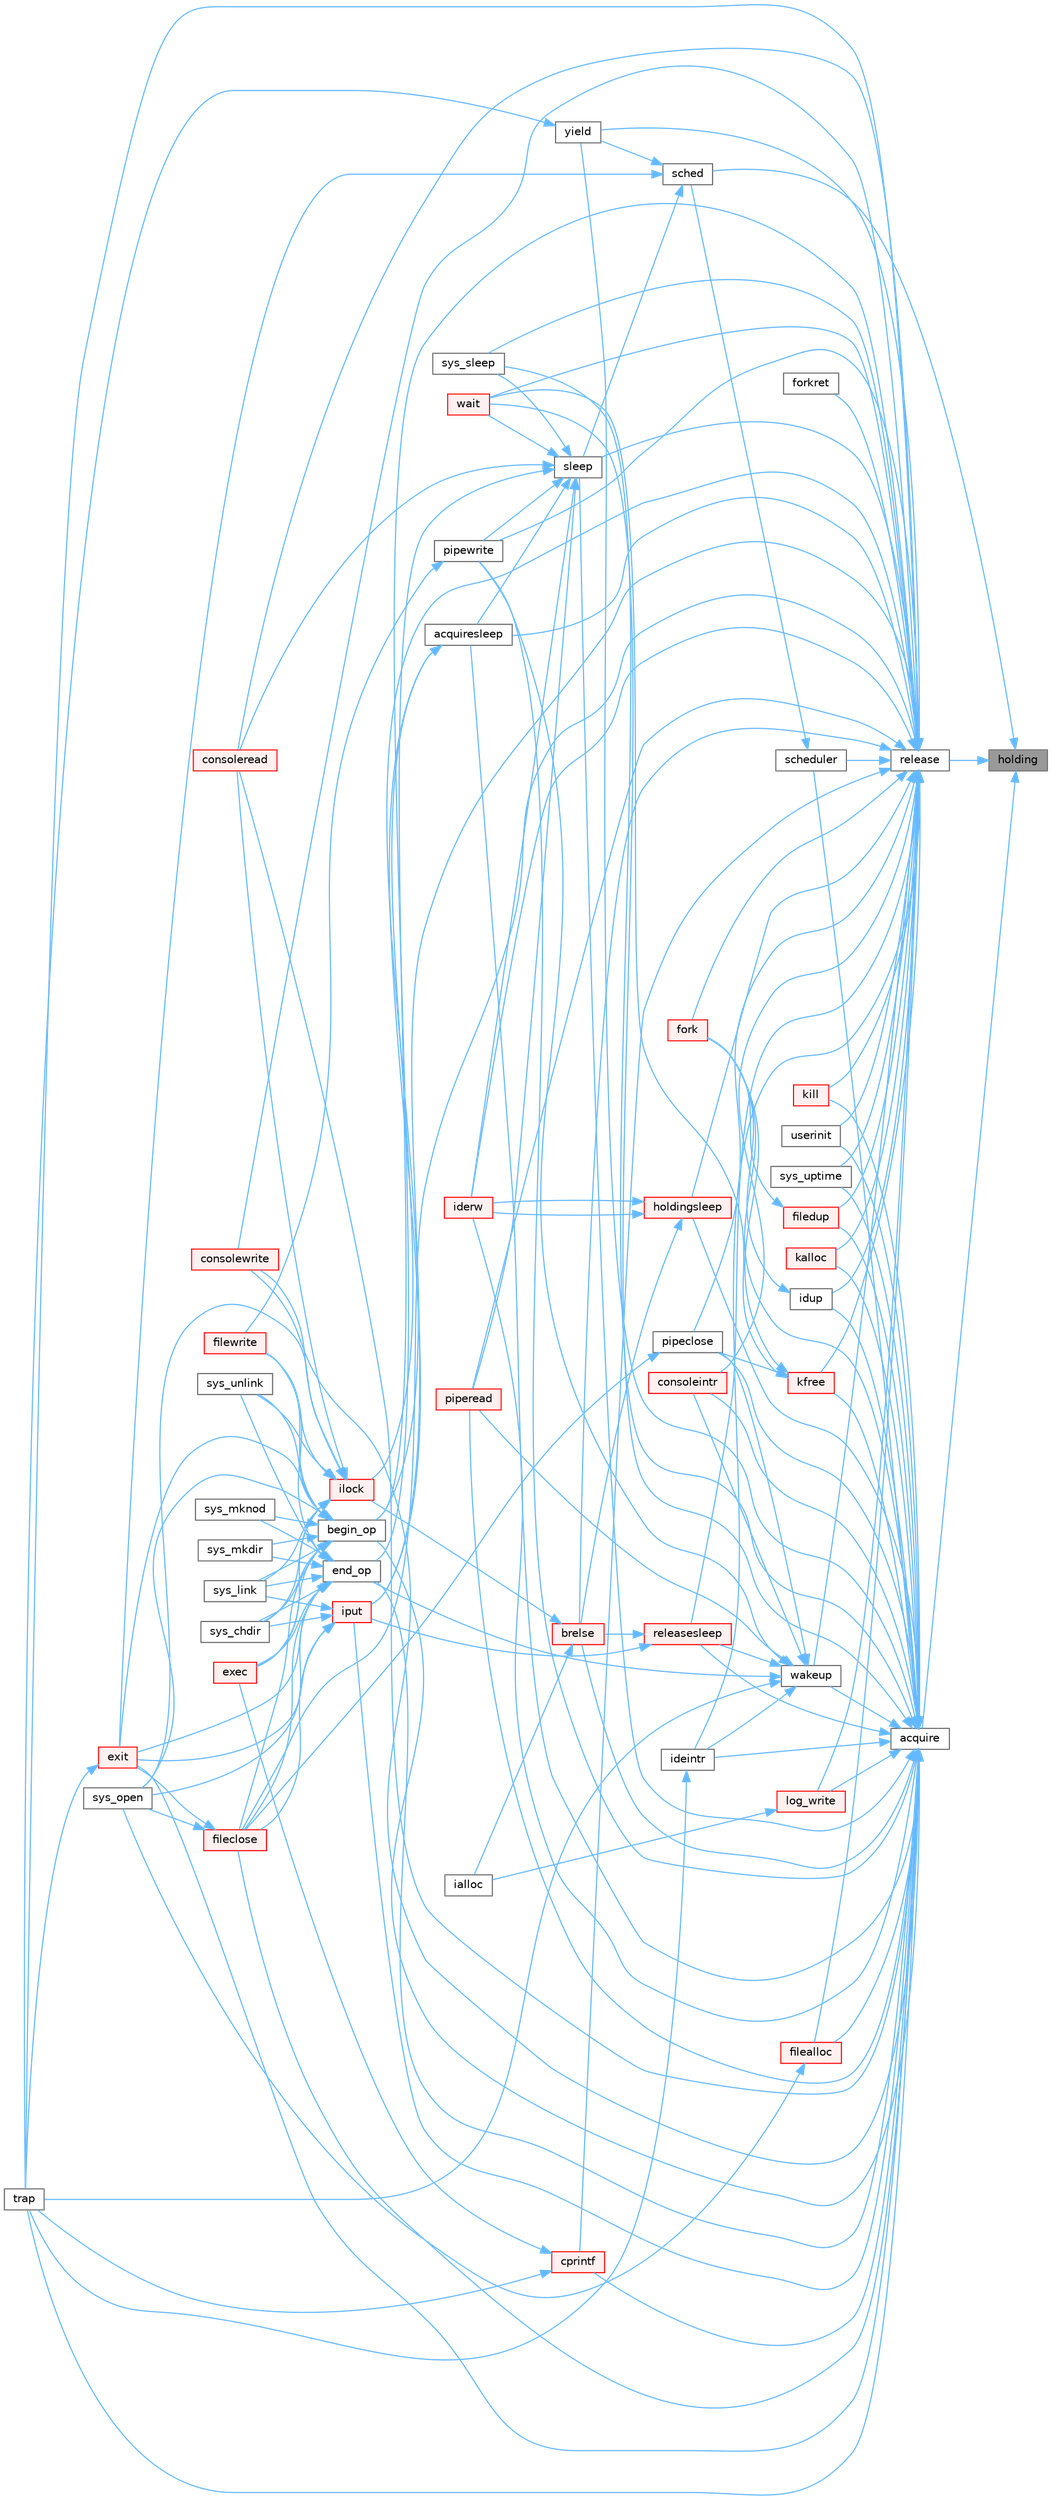 digraph "holding"
{
 // LATEX_PDF_SIZE
  bgcolor="transparent";
  edge [fontname=Helvetica,fontsize=10,labelfontname=Helvetica,labelfontsize=10];
  node [fontname=Helvetica,fontsize=10,shape=box,height=0.2,width=0.4];
  rankdir="RL";
  Node1 [id="Node000001",label="holding",height=0.2,width=0.4,color="gray40", fillcolor="grey60", style="filled", fontcolor="black",tooltip=" "];
  Node1 -> Node2 [id="edge1_Node000001_Node000002",dir="back",color="steelblue1",style="solid",tooltip=" "];
  Node2 [id="Node000002",label="acquire",height=0.2,width=0.4,color="grey40", fillcolor="white", style="filled",URL="$d3/d2d/spinlock_8c.html#aed377f16a085b00de3a4b32392adbdfb",tooltip=" "];
  Node2 -> Node3 [id="edge2_Node000002_Node000003",dir="back",color="steelblue1",style="solid",tooltip=" "];
  Node3 [id="Node000003",label="acquiresleep",height=0.2,width=0.4,color="grey40", fillcolor="white", style="filled",URL="$d8/dd1/sleeplock_8c.html#aaad2d7a86d4859982dd9a132f5128ff2",tooltip=" "];
  Node3 -> Node4 [id="edge3_Node000003_Node000004",dir="back",color="steelblue1",style="solid",tooltip=" "];
  Node4 [id="Node000004",label="ilock",height=0.2,width=0.4,color="red", fillcolor="#FFF0F0", style="filled",URL="$d2/d5a/fs_8c.html#aed28187406d84a3aa71f10c6235a03ec",tooltip=" "];
  Node4 -> Node5 [id="edge4_Node000004_Node000005",dir="back",color="steelblue1",style="solid",tooltip=" "];
  Node5 [id="Node000005",label="consoleread",height=0.2,width=0.4,color="red", fillcolor="#FFF0F0", style="filled",URL="$d0/d56/console_8c.html#a28ac85a90987662e306ca8efbfe16074",tooltip=" "];
  Node4 -> Node7 [id="edge5_Node000004_Node000007",dir="back",color="steelblue1",style="solid",tooltip=" "];
  Node7 [id="Node000007",label="consolewrite",height=0.2,width=0.4,color="red", fillcolor="#FFF0F0", style="filled",URL="$d0/d56/console_8c.html#a6af7eb39268127d389792cec37785666",tooltip=" "];
  Node4 -> Node8 [id="edge6_Node000004_Node000008",dir="back",color="steelblue1",style="solid",tooltip=" "];
  Node8 [id="Node000008",label="exec",height=0.2,width=0.4,color="red", fillcolor="#FFF0F0", style="filled",URL="$df/dc9/exec_8c.html#ace32454ed0d37834dcb1cb4f8b727e6e",tooltip=" "];
  Node4 -> Node14 [id="edge7_Node000004_Node000014",dir="back",color="steelblue1",style="solid",tooltip=" "];
  Node14 [id="Node000014",label="filewrite",height=0.2,width=0.4,color="red", fillcolor="#FFF0F0", style="filled",URL="$d6/d13/file_8c.html#ab8de757a0a9f58dcc6511ea5e46ebb88",tooltip=" "];
  Node4 -> Node16 [id="edge8_Node000004_Node000016",dir="back",color="steelblue1",style="solid",tooltip=" "];
  Node16 [id="Node000016",label="sys_chdir",height=0.2,width=0.4,color="grey40", fillcolor="white", style="filled",URL="$d1/d14/sysfile_8c.html#ad1c5f8693cb35b9605fee09eebdda640",tooltip=" "];
  Node4 -> Node17 [id="edge9_Node000004_Node000017",dir="back",color="steelblue1",style="solid",tooltip=" "];
  Node17 [id="Node000017",label="sys_link",height=0.2,width=0.4,color="grey40", fillcolor="white", style="filled",URL="$d1/d14/sysfile_8c.html#a759600870314007ac558871239122fb7",tooltip=" "];
  Node4 -> Node18 [id="edge10_Node000004_Node000018",dir="back",color="steelblue1",style="solid",tooltip=" "];
  Node18 [id="Node000018",label="sys_open",height=0.2,width=0.4,color="grey40", fillcolor="white", style="filled",URL="$d1/d14/sysfile_8c.html#a74e45efc661ca17c068bc283b3842e6d",tooltip=" "];
  Node4 -> Node19 [id="edge11_Node000004_Node000019",dir="back",color="steelblue1",style="solid",tooltip=" "];
  Node19 [id="Node000019",label="sys_unlink",height=0.2,width=0.4,color="grey40", fillcolor="white", style="filled",URL="$d1/d14/sysfile_8c.html#ae1e58ee11d41f643929520d8c1640da7",tooltip=" "];
  Node3 -> Node20 [id="edge12_Node000003_Node000020",dir="back",color="steelblue1",style="solid",tooltip=" "];
  Node20 [id="Node000020",label="iput",height=0.2,width=0.4,color="red", fillcolor="#FFF0F0", style="filled",URL="$d2/d5a/fs_8c.html#ab3c447f135c68e4c3c1f8d5866f6e77b",tooltip=" "];
  Node20 -> Node22 [id="edge13_Node000020_Node000022",dir="back",color="steelblue1",style="solid",tooltip=" "];
  Node22 [id="Node000022",label="exit",height=0.2,width=0.4,color="red", fillcolor="#FFF0F0", style="filled",URL="$d3/dda/proc_8c.html#aaf98ef7cdde3a0dfb2e49919de3298b1",tooltip=" "];
  Node22 -> Node31 [id="edge14_Node000022_Node000031",dir="back",color="steelblue1",style="solid",tooltip=" "];
  Node31 [id="Node000031",label="trap",height=0.2,width=0.4,color="grey40", fillcolor="white", style="filled",URL="$dc/d6f/trap_8c.html#a372d166e36c086c91e5f5d81e5fead3a",tooltip=" "];
  Node20 -> Node34 [id="edge15_Node000020_Node000034",dir="back",color="steelblue1",style="solid",tooltip=" "];
  Node34 [id="Node000034",label="fileclose",height=0.2,width=0.4,color="red", fillcolor="#FFF0F0", style="filled",URL="$d6/d13/file_8c.html#ae557c81ab89c24219146144bb6adaa2c",tooltip=" "];
  Node34 -> Node22 [id="edge16_Node000034_Node000022",dir="back",color="steelblue1",style="solid",tooltip=" "];
  Node34 -> Node18 [id="edge17_Node000034_Node000018",dir="back",color="steelblue1",style="solid",tooltip=" "];
  Node20 -> Node16 [id="edge18_Node000020_Node000016",dir="back",color="steelblue1",style="solid",tooltip=" "];
  Node20 -> Node17 [id="edge19_Node000020_Node000017",dir="back",color="steelblue1",style="solid",tooltip=" "];
  Node2 -> Node41 [id="edge20_Node000002_Node000041",dir="back",color="steelblue1",style="solid",tooltip=" "];
  Node41 [id="Node000041",label="begin_op",height=0.2,width=0.4,color="grey40", fillcolor="white", style="filled",URL="$d7/df8/log_8c.html#ac96aa31ffc0500e749c62c4d377c21c9",tooltip=" "];
  Node41 -> Node8 [id="edge21_Node000041_Node000008",dir="back",color="steelblue1",style="solid",tooltip=" "];
  Node41 -> Node22 [id="edge22_Node000041_Node000022",dir="back",color="steelblue1",style="solid",tooltip=" "];
  Node41 -> Node34 [id="edge23_Node000041_Node000034",dir="back",color="steelblue1",style="solid",tooltip=" "];
  Node41 -> Node14 [id="edge24_Node000041_Node000014",dir="back",color="steelblue1",style="solid",tooltip=" "];
  Node41 -> Node16 [id="edge25_Node000041_Node000016",dir="back",color="steelblue1",style="solid",tooltip=" "];
  Node41 -> Node17 [id="edge26_Node000041_Node000017",dir="back",color="steelblue1",style="solid",tooltip=" "];
  Node41 -> Node39 [id="edge27_Node000041_Node000039",dir="back",color="steelblue1",style="solid",tooltip=" "];
  Node39 [id="Node000039",label="sys_mkdir",height=0.2,width=0.4,color="grey40", fillcolor="white", style="filled",URL="$d1/d14/sysfile_8c.html#a057e5bce2de7a87ebfd2dc33967bca4a",tooltip=" "];
  Node41 -> Node40 [id="edge28_Node000041_Node000040",dir="back",color="steelblue1",style="solid",tooltip=" "];
  Node40 [id="Node000040",label="sys_mknod",height=0.2,width=0.4,color="grey40", fillcolor="white", style="filled",URL="$d1/d14/sysfile_8c.html#a25697aa3d828b5878d38170d724adb27",tooltip=" "];
  Node41 -> Node18 [id="edge29_Node000041_Node000018",dir="back",color="steelblue1",style="solid",tooltip=" "];
  Node41 -> Node19 [id="edge30_Node000041_Node000019",dir="back",color="steelblue1",style="solid",tooltip=" "];
  Node2 -> Node42 [id="edge31_Node000002_Node000042",dir="back",color="steelblue1",style="solid",tooltip=" "];
  Node42 [id="Node000042",label="brelse",height=0.2,width=0.4,color="red", fillcolor="#FFF0F0", style="filled",URL="$dc/de6/bio_8c.html#ab5335aeb503731104314321a78a6d727",tooltip=" "];
  Node42 -> Node43 [id="edge32_Node000042_Node000043",dir="back",color="steelblue1",style="solid",tooltip=" "];
  Node43 [id="Node000043",label="ialloc",height=0.2,width=0.4,color="grey40", fillcolor="white", style="filled",URL="$d2/d5a/fs_8c.html#af95049367381647bc9487af49724b869",tooltip=" "];
  Node42 -> Node4 [id="edge33_Node000042_Node000004",dir="back",color="steelblue1",style="solid",tooltip=" "];
  Node2 -> Node53 [id="edge34_Node000002_Node000053",dir="back",color="steelblue1",style="solid",tooltip=" "];
  Node53 [id="Node000053",label="consoleintr",height=0.2,width=0.4,color="red", fillcolor="#FFF0F0", style="filled",URL="$d0/d56/console_8c.html#aad3d6ca39f23bb6d2686d2967e415193",tooltip=" "];
  Node2 -> Node5 [id="edge35_Node000002_Node000005",dir="back",color="steelblue1",style="solid",tooltip=" "];
  Node2 -> Node7 [id="edge36_Node000002_Node000007",dir="back",color="steelblue1",style="solid",tooltip=" "];
  Node2 -> Node56 [id="edge37_Node000002_Node000056",dir="back",color="steelblue1",style="solid",tooltip=" "];
  Node56 [id="Node000056",label="cprintf",height=0.2,width=0.4,color="red", fillcolor="#FFF0F0", style="filled",URL="$d0/d56/console_8c.html#a90f0742d846503e4ed1804f1df421ec6",tooltip=" "];
  Node56 -> Node8 [id="edge38_Node000056_Node000008",dir="back",color="steelblue1",style="solid",tooltip=" "];
  Node56 -> Node31 [id="edge39_Node000056_Node000031",dir="back",color="steelblue1",style="solid",tooltip=" "];
  Node2 -> Node74 [id="edge40_Node000002_Node000074",dir="back",color="steelblue1",style="solid",tooltip=" "];
  Node74 [id="Node000074",label="end_op",height=0.2,width=0.4,color="grey40", fillcolor="white", style="filled",URL="$d7/df8/log_8c.html#ac0f12be0ca0de555e60b27b06a57a65b",tooltip=" "];
  Node74 -> Node8 [id="edge41_Node000074_Node000008",dir="back",color="steelblue1",style="solid",tooltip=" "];
  Node74 -> Node22 [id="edge42_Node000074_Node000022",dir="back",color="steelblue1",style="solid",tooltip=" "];
  Node74 -> Node34 [id="edge43_Node000074_Node000034",dir="back",color="steelblue1",style="solid",tooltip=" "];
  Node74 -> Node14 [id="edge44_Node000074_Node000014",dir="back",color="steelblue1",style="solid",tooltip=" "];
  Node74 -> Node16 [id="edge45_Node000074_Node000016",dir="back",color="steelblue1",style="solid",tooltip=" "];
  Node74 -> Node17 [id="edge46_Node000074_Node000017",dir="back",color="steelblue1",style="solid",tooltip=" "];
  Node74 -> Node39 [id="edge47_Node000074_Node000039",dir="back",color="steelblue1",style="solid",tooltip=" "];
  Node74 -> Node40 [id="edge48_Node000074_Node000040",dir="back",color="steelblue1",style="solid",tooltip=" "];
  Node74 -> Node18 [id="edge49_Node000074_Node000018",dir="back",color="steelblue1",style="solid",tooltip=" "];
  Node74 -> Node19 [id="edge50_Node000074_Node000019",dir="back",color="steelblue1",style="solid",tooltip=" "];
  Node2 -> Node22 [id="edge51_Node000002_Node000022",dir="back",color="steelblue1",style="solid",tooltip=" "];
  Node2 -> Node109 [id="edge52_Node000002_Node000109",dir="back",color="steelblue1",style="solid",tooltip=" "];
  Node109 [id="Node000109",label="filealloc",height=0.2,width=0.4,color="red", fillcolor="#FFF0F0", style="filled",URL="$d6/d13/file_8c.html#ac56b15561658d0e74ce1c53309b8f97d",tooltip=" "];
  Node109 -> Node18 [id="edge53_Node000109_Node000018",dir="back",color="steelblue1",style="solid",tooltip=" "];
  Node2 -> Node34 [id="edge54_Node000002_Node000034",dir="back",color="steelblue1",style="solid",tooltip=" "];
  Node2 -> Node75 [id="edge55_Node000002_Node000075",dir="back",color="steelblue1",style="solid",tooltip=" "];
  Node75 [id="Node000075",label="filedup",height=0.2,width=0.4,color="red", fillcolor="#FFF0F0", style="filled",URL="$d6/d13/file_8c.html#a9ef0346d08d8ed79ce2a9c03f9a4b4b2",tooltip=" "];
  Node75 -> Node65 [id="edge56_Node000075_Node000065",dir="back",color="steelblue1",style="solid",tooltip=" "];
  Node65 [id="Node000065",label="fork",height=0.2,width=0.4,color="red", fillcolor="#FFF0F0", style="filled",URL="$d3/dda/proc_8c.html#acd2e1ded4bb6fce4500438bf928330f4",tooltip=" "];
  Node2 -> Node65 [id="edge57_Node000002_Node000065",dir="back",color="steelblue1",style="solid",tooltip=" "];
  Node2 -> Node99 [id="edge58_Node000002_Node000099",dir="back",color="steelblue1",style="solid",tooltip=" "];
  Node99 [id="Node000099",label="holdingsleep",height=0.2,width=0.4,color="red", fillcolor="#FFF0F0", style="filled",URL="$d8/dd1/sleeplock_8c.html#a6fdbe54cbecd8fc67d74793b27adcf05",tooltip=" "];
  Node99 -> Node42 [id="edge59_Node000099_Node000042",dir="back",color="steelblue1",style="solid",tooltip=" "];
  Node99 -> Node77 [id="edge60_Node000099_Node000077",dir="back",color="steelblue1",style="solid",tooltip=" "];
  Node77 [id="Node000077",label="iderw",height=0.2,width=0.4,color="red", fillcolor="#FFF0F0", style="filled",URL="$da/d9b/memide_8c.html#a7f36b008f02088c86f76e98e05b55af5",tooltip=" "];
  Node99 -> Node77 [id="edge61_Node000099_Node000077",dir="back",color="steelblue1",style="solid",tooltip=" "];
  Node2 -> Node110 [id="edge62_Node000002_Node000110",dir="back",color="steelblue1",style="solid",tooltip=" "];
  Node110 [id="Node000110",label="ideintr",height=0.2,width=0.4,color="grey40", fillcolor="white", style="filled",URL="$da/d9b/memide_8c.html#a709693afdb9b89d848e684e7acde1f8f",tooltip=" "];
  Node110 -> Node31 [id="edge63_Node000110_Node000031",dir="back",color="steelblue1",style="solid",tooltip=" "];
  Node2 -> Node77 [id="edge64_Node000002_Node000077",dir="back",color="steelblue1",style="solid",tooltip=" "];
  Node2 -> Node111 [id="edge65_Node000002_Node000111",dir="back",color="steelblue1",style="solid",tooltip=" "];
  Node111 [id="Node000111",label="idup",height=0.2,width=0.4,color="grey40", fillcolor="white", style="filled",URL="$d2/d5a/fs_8c.html#a24a91383ab80b4b8a1ef1f4df896035c",tooltip=" "];
  Node111 -> Node65 [id="edge66_Node000111_Node000065",dir="back",color="steelblue1",style="solid",tooltip=" "];
  Node2 -> Node20 [id="edge67_Node000002_Node000020",dir="back",color="steelblue1",style="solid",tooltip=" "];
  Node2 -> Node112 [id="edge68_Node000002_Node000112",dir="back",color="steelblue1",style="solid",tooltip=" "];
  Node112 [id="Node000112",label="kalloc",height=0.2,width=0.4,color="red", fillcolor="#FFF0F0", style="filled",URL="$d4/def/kalloc_8c.html#a5e965f6365c721b5b23c12d16d45c3dc",tooltip=" "];
  Node2 -> Node81 [id="edge69_Node000002_Node000081",dir="back",color="steelblue1",style="solid",tooltip=" "];
  Node81 [id="Node000081",label="kfree",height=0.2,width=0.4,color="red", fillcolor="#FFF0F0", style="filled",URL="$d4/def/kalloc_8c.html#aced59ecf8411235f6dffc065236711a5",tooltip=" "];
  Node81 -> Node65 [id="edge70_Node000081_Node000065",dir="back",color="steelblue1",style="solid",tooltip=" "];
  Node81 -> Node85 [id="edge71_Node000081_Node000085",dir="back",color="steelblue1",style="solid",tooltip=" "];
  Node85 [id="Node000085",label="pipeclose",height=0.2,width=0.4,color="grey40", fillcolor="white", style="filled",URL="$d1/d47/pipe_8c.html#a48642f54734698f6f881ee07723292cb",tooltip=" "];
  Node85 -> Node34 [id="edge72_Node000085_Node000034",dir="back",color="steelblue1",style="solid",tooltip=" "];
  Node81 -> Node72 [id="edge73_Node000081_Node000072",dir="back",color="steelblue1",style="solid",tooltip=" "];
  Node72 [id="Node000072",label="wait",height=0.2,width=0.4,color="red", fillcolor="#FFF0F0", style="filled",URL="$d3/dda/proc_8c.html#af6f31822f7e737b4e414bdac1ccb59a4",tooltip=" "];
  Node2 -> Node113 [id="edge74_Node000002_Node000113",dir="back",color="steelblue1",style="solid",tooltip=" "];
  Node113 [id="Node000113",label="kill",height=0.2,width=0.4,color="red", fillcolor="#FFF0F0", style="filled",URL="$d3/dda/proc_8c.html#a650cf0caaaa8b75f653c1c92818d03a4",tooltip=" "];
  Node2 -> Node86 [id="edge75_Node000002_Node000086",dir="back",color="steelblue1",style="solid",tooltip=" "];
  Node86 [id="Node000086",label="log_write",height=0.2,width=0.4,color="red", fillcolor="#FFF0F0", style="filled",URL="$d7/df8/log_8c.html#a7eacb0fbebe5ce4c7d3ddea15908b13d",tooltip=" "];
  Node86 -> Node43 [id="edge76_Node000086_Node000043",dir="back",color="steelblue1",style="solid",tooltip=" "];
  Node2 -> Node85 [id="edge77_Node000002_Node000085",dir="back",color="steelblue1",style="solid",tooltip=" "];
  Node2 -> Node100 [id="edge78_Node000002_Node000100",dir="back",color="steelblue1",style="solid",tooltip=" "];
  Node100 [id="Node000100",label="piperead",height=0.2,width=0.4,color="red", fillcolor="#FFF0F0", style="filled",URL="$d1/d47/pipe_8c.html#ad4cce6144039b615d139f8660c60293a",tooltip=" "];
  Node2 -> Node101 [id="edge79_Node000002_Node000101",dir="back",color="steelblue1",style="solid",tooltip=" "];
  Node101 [id="Node000101",label="pipewrite",height=0.2,width=0.4,color="grey40", fillcolor="white", style="filled",URL="$d1/d47/pipe_8c.html#acfca0fab7d2c0c0dcc56359c8febe14a",tooltip=" "];
  Node101 -> Node14 [id="edge80_Node000101_Node000014",dir="back",color="steelblue1",style="solid",tooltip=" "];
  Node2 -> Node114 [id="edge81_Node000002_Node000114",dir="back",color="steelblue1",style="solid",tooltip=" "];
  Node114 [id="Node000114",label="releasesleep",height=0.2,width=0.4,color="red", fillcolor="#FFF0F0", style="filled",URL="$d8/dd1/sleeplock_8c.html#aa997067c2c9bfef15af6fa0a10c20f4a",tooltip=" "];
  Node114 -> Node42 [id="edge82_Node000114_Node000042",dir="back",color="steelblue1",style="solid",tooltip=" "];
  Node114 -> Node20 [id="edge83_Node000114_Node000020",dir="back",color="steelblue1",style="solid",tooltip=" "];
  Node2 -> Node115 [id="edge84_Node000002_Node000115",dir="back",color="steelblue1",style="solid",tooltip=" "];
  Node115 [id="Node000115",label="scheduler",height=0.2,width=0.4,color="grey40", fillcolor="white", style="filled",URL="$d3/dda/proc_8c.html#a9fa00b0be5d3c4781048861e2506eb63",tooltip=" "];
  Node115 -> Node102 [id="edge85_Node000115_Node000102",dir="back",color="steelblue1",style="solid",tooltip=" "];
  Node102 [id="Node000102",label="sched",height=0.2,width=0.4,color="grey40", fillcolor="white", style="filled",URL="$d3/dda/proc_8c.html#ad788da91743c333b5bed7c4a0dd12365",tooltip=" "];
  Node102 -> Node22 [id="edge86_Node000102_Node000022",dir="back",color="steelblue1",style="solid",tooltip=" "];
  Node102 -> Node103 [id="edge87_Node000102_Node000103",dir="back",color="steelblue1",style="solid",tooltip=" "];
  Node103 [id="Node000103",label="sleep",height=0.2,width=0.4,color="grey40", fillcolor="white", style="filled",URL="$d3/dda/proc_8c.html#ae70cc0370342e46f6db3bec367232457",tooltip=" "];
  Node103 -> Node3 [id="edge88_Node000103_Node000003",dir="back",color="steelblue1",style="solid",tooltip=" "];
  Node103 -> Node41 [id="edge89_Node000103_Node000041",dir="back",color="steelblue1",style="solid",tooltip=" "];
  Node103 -> Node5 [id="edge90_Node000103_Node000005",dir="back",color="steelblue1",style="solid",tooltip=" "];
  Node103 -> Node77 [id="edge91_Node000103_Node000077",dir="back",color="steelblue1",style="solid",tooltip=" "];
  Node103 -> Node100 [id="edge92_Node000103_Node000100",dir="back",color="steelblue1",style="solid",tooltip=" "];
  Node103 -> Node101 [id="edge93_Node000103_Node000101",dir="back",color="steelblue1",style="solid",tooltip=" "];
  Node103 -> Node96 [id="edge94_Node000103_Node000096",dir="back",color="steelblue1",style="solid",tooltip=" "];
  Node96 [id="Node000096",label="sys_sleep",height=0.2,width=0.4,color="grey40", fillcolor="white", style="filled",URL="$dd/d35/sysproc_8c.html#a59778ec9bfa6b6f2100b43fbba000573",tooltip=" "];
  Node103 -> Node72 [id="edge95_Node000103_Node000072",dir="back",color="steelblue1",style="solid",tooltip=" "];
  Node102 -> Node104 [id="edge96_Node000102_Node000104",dir="back",color="steelblue1",style="solid",tooltip=" "];
  Node104 [id="Node000104",label="yield",height=0.2,width=0.4,color="grey40", fillcolor="white", style="filled",URL="$d3/dda/proc_8c.html#a7cb51f5c2b5cad3766f19eb69c92793b",tooltip=" "];
  Node104 -> Node31 [id="edge97_Node000104_Node000031",dir="back",color="steelblue1",style="solid",tooltip=" "];
  Node2 -> Node103 [id="edge98_Node000002_Node000103",dir="back",color="steelblue1",style="solid",tooltip=" "];
  Node2 -> Node96 [id="edge99_Node000002_Node000096",dir="back",color="steelblue1",style="solid",tooltip=" "];
  Node2 -> Node116 [id="edge100_Node000002_Node000116",dir="back",color="steelblue1",style="solid",tooltip=" "];
  Node116 [id="Node000116",label="sys_uptime",height=0.2,width=0.4,color="grey40", fillcolor="white", style="filled",URL="$dd/d35/sysproc_8c.html#aaf8553903ba8f2776247679d4db0d121",tooltip=" "];
  Node2 -> Node31 [id="edge101_Node000002_Node000031",dir="back",color="steelblue1",style="solid",tooltip=" "];
  Node2 -> Node71 [id="edge102_Node000002_Node000071",dir="back",color="steelblue1",style="solid",tooltip=" "];
  Node71 [id="Node000071",label="userinit",height=0.2,width=0.4,color="grey40", fillcolor="white", style="filled",URL="$d3/dda/proc_8c.html#a81c8a6a0cae413bc81aa223f7f7b7205",tooltip=" "];
  Node2 -> Node72 [id="edge103_Node000002_Node000072",dir="back",color="steelblue1",style="solid",tooltip=" "];
  Node2 -> Node117 [id="edge104_Node000002_Node000117",dir="back",color="steelblue1",style="solid",tooltip=" "];
  Node117 [id="Node000117",label="wakeup",height=0.2,width=0.4,color="grey40", fillcolor="white", style="filled",URL="$d3/dda/proc_8c.html#a4a34d9f03e436cfa09b88f735f6ee952",tooltip=" "];
  Node117 -> Node53 [id="edge105_Node000117_Node000053",dir="back",color="steelblue1",style="solid",tooltip=" "];
  Node117 -> Node74 [id="edge106_Node000117_Node000074",dir="back",color="steelblue1",style="solid",tooltip=" "];
  Node117 -> Node110 [id="edge107_Node000117_Node000110",dir="back",color="steelblue1",style="solid",tooltip=" "];
  Node117 -> Node85 [id="edge108_Node000117_Node000085",dir="back",color="steelblue1",style="solid",tooltip=" "];
  Node117 -> Node100 [id="edge109_Node000117_Node000100",dir="back",color="steelblue1",style="solid",tooltip=" "];
  Node117 -> Node101 [id="edge110_Node000117_Node000101",dir="back",color="steelblue1",style="solid",tooltip=" "];
  Node117 -> Node114 [id="edge111_Node000117_Node000114",dir="back",color="steelblue1",style="solid",tooltip=" "];
  Node117 -> Node31 [id="edge112_Node000117_Node000031",dir="back",color="steelblue1",style="solid",tooltip=" "];
  Node2 -> Node104 [id="edge113_Node000002_Node000104",dir="back",color="steelblue1",style="solid",tooltip=" "];
  Node1 -> Node108 [id="edge114_Node000001_Node000108",dir="back",color="steelblue1",style="solid",tooltip=" "];
  Node108 [id="Node000108",label="release",height=0.2,width=0.4,color="grey40", fillcolor="white", style="filled",URL="$d3/d2d/spinlock_8c.html#a1cee376aa9a00e754bf5481cd5f3d97b",tooltip=" "];
  Node108 -> Node3 [id="edge115_Node000108_Node000003",dir="back",color="steelblue1",style="solid",tooltip=" "];
  Node108 -> Node41 [id="edge116_Node000108_Node000041",dir="back",color="steelblue1",style="solid",tooltip=" "];
  Node108 -> Node42 [id="edge117_Node000108_Node000042",dir="back",color="steelblue1",style="solid",tooltip=" "];
  Node108 -> Node53 [id="edge118_Node000108_Node000053",dir="back",color="steelblue1",style="solid",tooltip=" "];
  Node108 -> Node5 [id="edge119_Node000108_Node000005",dir="back",color="steelblue1",style="solid",tooltip=" "];
  Node108 -> Node7 [id="edge120_Node000108_Node000007",dir="back",color="steelblue1",style="solid",tooltip=" "];
  Node108 -> Node56 [id="edge121_Node000108_Node000056",dir="back",color="steelblue1",style="solid",tooltip=" "];
  Node108 -> Node74 [id="edge122_Node000108_Node000074",dir="back",color="steelblue1",style="solid",tooltip=" "];
  Node108 -> Node109 [id="edge123_Node000108_Node000109",dir="back",color="steelblue1",style="solid",tooltip=" "];
  Node108 -> Node34 [id="edge124_Node000108_Node000034",dir="back",color="steelblue1",style="solid",tooltip=" "];
  Node108 -> Node75 [id="edge125_Node000108_Node000075",dir="back",color="steelblue1",style="solid",tooltip=" "];
  Node108 -> Node65 [id="edge126_Node000108_Node000065",dir="back",color="steelblue1",style="solid",tooltip=" "];
  Node108 -> Node51 [id="edge127_Node000108_Node000051",dir="back",color="steelblue1",style="solid",tooltip=" "];
  Node51 [id="Node000051",label="forkret",height=0.2,width=0.4,color="grey40", fillcolor="white", style="filled",URL="$d3/dda/proc_8c.html#a11c5d62d28e8121e75235d361158156e",tooltip=" "];
  Node108 -> Node99 [id="edge128_Node000108_Node000099",dir="back",color="steelblue1",style="solid",tooltip=" "];
  Node108 -> Node110 [id="edge129_Node000108_Node000110",dir="back",color="steelblue1",style="solid",tooltip=" "];
  Node108 -> Node77 [id="edge130_Node000108_Node000077",dir="back",color="steelblue1",style="solid",tooltip=" "];
  Node108 -> Node111 [id="edge131_Node000108_Node000111",dir="back",color="steelblue1",style="solid",tooltip=" "];
  Node108 -> Node20 [id="edge132_Node000108_Node000020",dir="back",color="steelblue1",style="solid",tooltip=" "];
  Node108 -> Node112 [id="edge133_Node000108_Node000112",dir="back",color="steelblue1",style="solid",tooltip=" "];
  Node108 -> Node81 [id="edge134_Node000108_Node000081",dir="back",color="steelblue1",style="solid",tooltip=" "];
  Node108 -> Node113 [id="edge135_Node000108_Node000113",dir="back",color="steelblue1",style="solid",tooltip=" "];
  Node108 -> Node86 [id="edge136_Node000108_Node000086",dir="back",color="steelblue1",style="solid",tooltip=" "];
  Node108 -> Node85 [id="edge137_Node000108_Node000085",dir="back",color="steelblue1",style="solid",tooltip=" "];
  Node108 -> Node100 [id="edge138_Node000108_Node000100",dir="back",color="steelblue1",style="solid",tooltip=" "];
  Node108 -> Node101 [id="edge139_Node000108_Node000101",dir="back",color="steelblue1",style="solid",tooltip=" "];
  Node108 -> Node114 [id="edge140_Node000108_Node000114",dir="back",color="steelblue1",style="solid",tooltip=" "];
  Node108 -> Node115 [id="edge141_Node000108_Node000115",dir="back",color="steelblue1",style="solid",tooltip=" "];
  Node108 -> Node103 [id="edge142_Node000108_Node000103",dir="back",color="steelblue1",style="solid",tooltip=" "];
  Node108 -> Node96 [id="edge143_Node000108_Node000096",dir="back",color="steelblue1",style="solid",tooltip=" "];
  Node108 -> Node116 [id="edge144_Node000108_Node000116",dir="back",color="steelblue1",style="solid",tooltip=" "];
  Node108 -> Node31 [id="edge145_Node000108_Node000031",dir="back",color="steelblue1",style="solid",tooltip=" "];
  Node108 -> Node71 [id="edge146_Node000108_Node000071",dir="back",color="steelblue1",style="solid",tooltip=" "];
  Node108 -> Node72 [id="edge147_Node000108_Node000072",dir="back",color="steelblue1",style="solid",tooltip=" "];
  Node108 -> Node117 [id="edge148_Node000108_Node000117",dir="back",color="steelblue1",style="solid",tooltip=" "];
  Node108 -> Node104 [id="edge149_Node000108_Node000104",dir="back",color="steelblue1",style="solid",tooltip=" "];
  Node1 -> Node102 [id="edge150_Node000001_Node000102",dir="back",color="steelblue1",style="solid",tooltip=" "];
}
